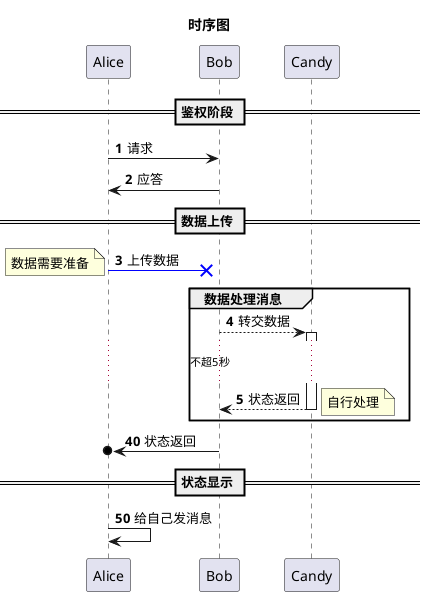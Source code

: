@startuml sequence diagam

title 时序图

autonumber
== 鉴权阶段 == 
Alice -> Bob : 请求
Bob -> Alice : 应答

== 数据上传 == 
Alice -[#Blue]>x Bob : 上传数据
note left : 数据需要准备

group 数据处理消息
Bob --> Candy : 转交数据
Activate Candy
... 不超5秒 ...
Candy --> Bob : 状态返回
deactivate Candy
note right : 自行处理
end

autonumber 40 10
Bob ->o Alice : 状态返回

== 状态显示 ==
Alice -> Alice : 给自己发消息

@enduml